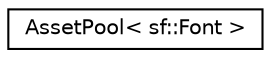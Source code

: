 digraph "Graphical Class Hierarchy"
{
 // LATEX_PDF_SIZE
  edge [fontname="Helvetica",fontsize="10",labelfontname="Helvetica",labelfontsize="10"];
  node [fontname="Helvetica",fontsize="10",shape=record];
  rankdir="LR";
  Node0 [label="AssetPool\< sf::Font \>",height=0.2,width=0.4,color="black", fillcolor="white", style="filled",URL="$classAssetPool.html",tooltip=" "];
}
